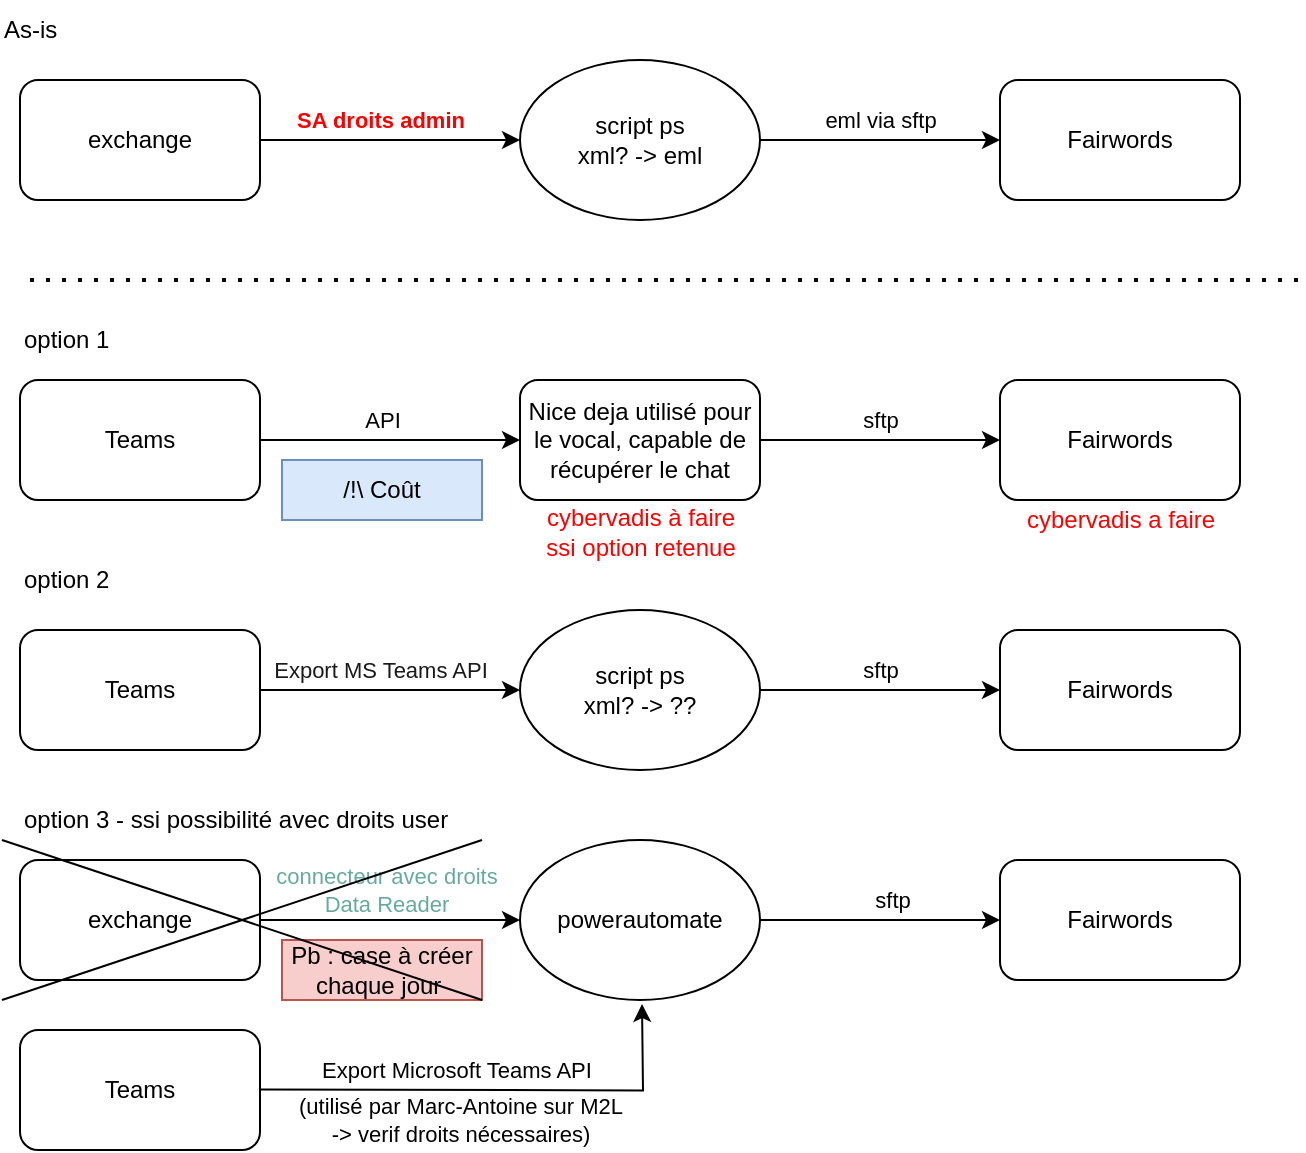 <mxfile version="24.8.6">
  <diagram name="Page-1" id="-NQqGa7E1M3-6K60d0Gt">
    <mxGraphModel dx="1434" dy="866" grid="1" gridSize="10" guides="1" tooltips="1" connect="1" arrows="1" fold="1" page="1" pageScale="1" pageWidth="827" pageHeight="1169" math="0" shadow="0">
      <root>
        <mxCell id="0" />
        <mxCell id="1" parent="0" />
        <mxCell id="W6dLWdIMpy2pHT6UL7xk-37" style="edgeStyle=orthogonalEdgeStyle;rounded=0;orthogonalLoop=1;jettySize=auto;html=1;exitX=1;exitY=0.5;exitDx=0;exitDy=0;entryX=0;entryY=0.5;entryDx=0;entryDy=0;" parent="1" source="W6dLWdIMpy2pHT6UL7xk-39" target="W6dLWdIMpy2pHT6UL7xk-43" edge="1">
          <mxGeometry relative="1" as="geometry" />
        </mxCell>
        <mxCell id="W6dLWdIMpy2pHT6UL7xk-38" value="SA droits admin" style="edgeLabel;html=1;align=center;verticalAlign=middle;resizable=0;points=[];fontStyle=1;fontColor=#FF0000;" parent="W6dLWdIMpy2pHT6UL7xk-37" vertex="1" connectable="0">
          <mxGeometry x="-0.25" y="1" relative="1" as="geometry">
            <mxPoint x="11" y="-9" as="offset" />
          </mxGeometry>
        </mxCell>
        <mxCell id="W6dLWdIMpy2pHT6UL7xk-39" value="exchange" style="rounded=1;whiteSpace=wrap;html=1;" parent="1" vertex="1">
          <mxGeometry x="129" y="110" width="120" height="60" as="geometry" />
        </mxCell>
        <mxCell id="W6dLWdIMpy2pHT6UL7xk-40" value="Fairwords" style="rounded=1;whiteSpace=wrap;html=1;" parent="1" vertex="1">
          <mxGeometry x="619" y="110" width="120" height="60" as="geometry" />
        </mxCell>
        <mxCell id="W6dLWdIMpy2pHT6UL7xk-41" style="edgeStyle=orthogonalEdgeStyle;rounded=0;orthogonalLoop=1;jettySize=auto;html=1;exitX=1;exitY=0.5;exitDx=0;exitDy=0;entryX=0;entryY=0.5;entryDx=0;entryDy=0;" parent="1" source="W6dLWdIMpy2pHT6UL7xk-43" target="W6dLWdIMpy2pHT6UL7xk-40" edge="1">
          <mxGeometry relative="1" as="geometry" />
        </mxCell>
        <mxCell id="W6dLWdIMpy2pHT6UL7xk-42" value="eml via sftp" style="edgeLabel;html=1;align=center;verticalAlign=middle;resizable=0;points=[];" parent="W6dLWdIMpy2pHT6UL7xk-41" vertex="1" connectable="0">
          <mxGeometry x="-0.286" relative="1" as="geometry">
            <mxPoint x="17" y="-10" as="offset" />
          </mxGeometry>
        </mxCell>
        <mxCell id="W6dLWdIMpy2pHT6UL7xk-43" value="script ps&lt;div&gt;xml? -&amp;gt; eml&lt;/div&gt;" style="ellipse;whiteSpace=wrap;html=1;" parent="1" vertex="1">
          <mxGeometry x="379" y="100" width="120" height="80" as="geometry" />
        </mxCell>
        <mxCell id="W6dLWdIMpy2pHT6UL7xk-44" style="edgeStyle=orthogonalEdgeStyle;rounded=0;orthogonalLoop=1;jettySize=auto;html=1;exitX=1;exitY=0.5;exitDx=0;exitDy=0;entryX=0;entryY=0.5;entryDx=0;entryDy=0;" parent="1" source="W6dLWdIMpy2pHT6UL7xk-46" target="W6dLWdIMpy2pHT6UL7xk-50" edge="1">
          <mxGeometry relative="1" as="geometry">
            <mxPoint x="329" y="280" as="targetPoint" />
          </mxGeometry>
        </mxCell>
        <mxCell id="W6dLWdIMpy2pHT6UL7xk-45" value="API" style="edgeLabel;html=1;align=center;verticalAlign=middle;resizable=0;points=[];" parent="W6dLWdIMpy2pHT6UL7xk-44" vertex="1" connectable="0">
          <mxGeometry x="-0.333" y="-2" relative="1" as="geometry">
            <mxPoint x="17" y="-12" as="offset" />
          </mxGeometry>
        </mxCell>
        <mxCell id="W6dLWdIMpy2pHT6UL7xk-46" value="Teams" style="rounded=1;whiteSpace=wrap;html=1;" parent="1" vertex="1">
          <mxGeometry x="129" y="260" width="120" height="60" as="geometry" />
        </mxCell>
        <mxCell id="W6dLWdIMpy2pHT6UL7xk-47" value="Fairwords" style="rounded=1;whiteSpace=wrap;html=1;" parent="1" vertex="1">
          <mxGeometry x="619" y="260" width="120" height="60" as="geometry" />
        </mxCell>
        <mxCell id="W6dLWdIMpy2pHT6UL7xk-48" style="edgeStyle=orthogonalEdgeStyle;rounded=0;orthogonalLoop=1;jettySize=auto;html=1;exitX=1;exitY=0.5;exitDx=0;exitDy=0;entryX=0;entryY=0.5;entryDx=0;entryDy=0;" parent="1" source="W6dLWdIMpy2pHT6UL7xk-50" target="W6dLWdIMpy2pHT6UL7xk-47" edge="1">
          <mxGeometry relative="1" as="geometry" />
        </mxCell>
        <mxCell id="W6dLWdIMpy2pHT6UL7xk-49" value="sftp" style="edgeLabel;html=1;align=center;verticalAlign=middle;resizable=0;points=[];" parent="W6dLWdIMpy2pHT6UL7xk-48" vertex="1" connectable="0">
          <mxGeometry x="-0.25" y="-2" relative="1" as="geometry">
            <mxPoint x="15" y="-12" as="offset" />
          </mxGeometry>
        </mxCell>
        <mxCell id="W6dLWdIMpy2pHT6UL7xk-50" value="Nice deja utilisé pour le vocal, capable de récupérer le chat" style="rounded=1;whiteSpace=wrap;html=1;" parent="1" vertex="1">
          <mxGeometry x="379" y="260" width="120" height="60" as="geometry" />
        </mxCell>
        <mxCell id="W6dLWdIMpy2pHT6UL7xk-51" value="option 1" style="text;html=1;align=left;verticalAlign=middle;whiteSpace=wrap;rounded=0;" parent="1" vertex="1">
          <mxGeometry x="129" y="225" width="60" height="30" as="geometry" />
        </mxCell>
        <mxCell id="W6dLWdIMpy2pHT6UL7xk-52" value="As-is" style="text;html=1;align=left;verticalAlign=middle;whiteSpace=wrap;rounded=0;" parent="1" vertex="1">
          <mxGeometry x="119" y="70" width="60" height="30" as="geometry" />
        </mxCell>
        <mxCell id="W6dLWdIMpy2pHT6UL7xk-57" value="option 2" style="text;html=1;align=left;verticalAlign=middle;whiteSpace=wrap;rounded=0;" parent="1" vertex="1">
          <mxGeometry x="129" y="345" width="220" height="30" as="geometry" />
        </mxCell>
        <mxCell id="W6dLWdIMpy2pHT6UL7xk-60" value="exchange" style="rounded=1;whiteSpace=wrap;html=1;" parent="1" vertex="1">
          <mxGeometry x="129" y="500" width="120" height="60" as="geometry" />
        </mxCell>
        <mxCell id="W6dLWdIMpy2pHT6UL7xk-58" style="edgeStyle=orthogonalEdgeStyle;rounded=0;orthogonalLoop=1;jettySize=auto;html=1;exitX=1;exitY=0.5;exitDx=0;exitDy=0;entryX=0;entryY=0.5;entryDx=0;entryDy=0;" parent="1" source="W6dLWdIMpy2pHT6UL7xk-60" target="W6dLWdIMpy2pHT6UL7xk-65" edge="1">
          <mxGeometry relative="1" as="geometry">
            <mxPoint x="379" y="480" as="targetPoint" />
          </mxGeometry>
        </mxCell>
        <mxCell id="W6dLWdIMpy2pHT6UL7xk-59" value="connecteur avec droits&lt;div&gt;Data Reader&lt;/div&gt;" style="edgeLabel;html=1;align=center;verticalAlign=middle;resizable=0;points=[];fontColor=#67AB9F;labelBackgroundColor=none;" parent="W6dLWdIMpy2pHT6UL7xk-58" vertex="1" connectable="0">
          <mxGeometry x="-0.036" y="-1" relative="1" as="geometry">
            <mxPoint y="-16" as="offset" />
          </mxGeometry>
        </mxCell>
        <mxCell id="W6dLWdIMpy2pHT6UL7xk-61" value="Fairwords" style="rounded=1;whiteSpace=wrap;html=1;" parent="1" vertex="1">
          <mxGeometry x="619" y="500" width="120" height="60" as="geometry" />
        </mxCell>
        <mxCell id="W6dLWdIMpy2pHT6UL7xk-62" value="option 3 - ssi possibilité avec droits user" style="text;html=1;align=left;verticalAlign=middle;whiteSpace=wrap;rounded=0;" parent="1" vertex="1">
          <mxGeometry x="129" y="465" width="220" height="30" as="geometry" />
        </mxCell>
        <mxCell id="W6dLWdIMpy2pHT6UL7xk-63" style="edgeStyle=orthogonalEdgeStyle;rounded=0;orthogonalLoop=1;jettySize=auto;html=1;entryX=0;entryY=0.5;entryDx=0;entryDy=0;" parent="1" source="W6dLWdIMpy2pHT6UL7xk-65" target="W6dLWdIMpy2pHT6UL7xk-61" edge="1">
          <mxGeometry relative="1" as="geometry" />
        </mxCell>
        <mxCell id="W6dLWdIMpy2pHT6UL7xk-64" value="sftp" style="edgeLabel;html=1;align=center;verticalAlign=middle;resizable=0;points=[];" parent="W6dLWdIMpy2pHT6UL7xk-63" vertex="1" connectable="0">
          <mxGeometry x="-0.077" y="-3" relative="1" as="geometry">
            <mxPoint x="10" y="-13" as="offset" />
          </mxGeometry>
        </mxCell>
        <mxCell id="W6dLWdIMpy2pHT6UL7xk-65" value="powerautomate" style="ellipse;whiteSpace=wrap;html=1;" parent="1" vertex="1">
          <mxGeometry x="379" y="490" width="120" height="80" as="geometry" />
        </mxCell>
        <mxCell id="W6dLWdIMpy2pHT6UL7xk-66" value="" style="endArrow=none;dashed=1;html=1;dashPattern=1 3;strokeWidth=2;rounded=0;" parent="1" edge="1">
          <mxGeometry width="50" height="50" relative="1" as="geometry">
            <mxPoint x="134" y="210" as="sourcePoint" />
            <mxPoint x="769" y="210" as="targetPoint" />
          </mxGeometry>
        </mxCell>
        <mxCell id="W6dLWdIMpy2pHT6UL7xk-69" value="cybervadis à faire&lt;div&gt;ssi option retenue&lt;/div&gt;" style="text;html=1;align=center;verticalAlign=middle;resizable=0;points=[];autosize=1;strokeColor=none;fillColor=none;fontColor=#FF0000;" parent="1" vertex="1">
          <mxGeometry x="379" y="316" width="120" height="40" as="geometry" />
        </mxCell>
        <mxCell id="W6dLWdIMpy2pHT6UL7xk-70" value="cybervadis a faire" style="text;html=1;align=center;verticalAlign=middle;resizable=0;points=[];autosize=1;strokeColor=none;fillColor=none;fontColor=#FF0000;" parent="1" vertex="1">
          <mxGeometry x="619" y="315" width="120" height="30" as="geometry" />
        </mxCell>
        <mxCell id="Kl5dcTFvaQ_aIkHCbyx2-1" value="Pb : case à créer chaque jour&amp;nbsp;" style="text;html=1;align=center;verticalAlign=middle;whiteSpace=wrap;rounded=0;fillColor=#f8cecc;strokeColor=#b85450;" parent="1" vertex="1">
          <mxGeometry x="260" y="540" width="100" height="30" as="geometry" />
        </mxCell>
        <mxCell id="Kl5dcTFvaQ_aIkHCbyx2-2" value="Teams" style="rounded=1;whiteSpace=wrap;html=1;" parent="1" vertex="1">
          <mxGeometry x="129" y="585" width="120" height="60" as="geometry" />
        </mxCell>
        <mxCell id="Kl5dcTFvaQ_aIkHCbyx2-3" style="edgeStyle=orthogonalEdgeStyle;rounded=0;orthogonalLoop=1;jettySize=auto;html=1;exitX=1;exitY=0.5;exitDx=0;exitDy=0;" parent="1" edge="1">
          <mxGeometry relative="1" as="geometry">
            <mxPoint x="440" y="572" as="targetPoint" />
            <mxPoint x="249" y="614.71" as="sourcePoint" />
          </mxGeometry>
        </mxCell>
        <mxCell id="Kl5dcTFvaQ_aIkHCbyx2-4" value="Export Microsoft Teams API" style="edgeLabel;html=1;align=center;verticalAlign=middle;resizable=0;points=[];" parent="Kl5dcTFvaQ_aIkHCbyx2-3" vertex="1" connectable="0">
          <mxGeometry x="-0.333" y="-2" relative="1" as="geometry">
            <mxPoint x="19" y="-12" as="offset" />
          </mxGeometry>
        </mxCell>
        <mxCell id="Kl5dcTFvaQ_aIkHCbyx2-5" value="" style="endArrow=none;html=1;rounded=0;" parent="1" edge="1">
          <mxGeometry width="50" height="50" relative="1" as="geometry">
            <mxPoint x="120" y="570" as="sourcePoint" />
            <mxPoint x="360" y="490" as="targetPoint" />
          </mxGeometry>
        </mxCell>
        <mxCell id="Kl5dcTFvaQ_aIkHCbyx2-7" value="" style="endArrow=none;html=1;rounded=0;entryX=1;entryY=1;entryDx=0;entryDy=0;" parent="1" target="Kl5dcTFvaQ_aIkHCbyx2-1" edge="1">
          <mxGeometry width="50" height="50" relative="1" as="geometry">
            <mxPoint x="120" y="490" as="sourcePoint" />
            <mxPoint x="360" y="580" as="targetPoint" />
          </mxGeometry>
        </mxCell>
        <mxCell id="Kl5dcTFvaQ_aIkHCbyx2-9" value="/!\ Coût" style="text;html=1;align=center;verticalAlign=middle;whiteSpace=wrap;rounded=0;fillColor=#dae8fc;strokeColor=#6c8ebf;" parent="1" vertex="1">
          <mxGeometry x="260" y="300" width="100" height="30" as="geometry" />
        </mxCell>
        <mxCell id="Kl5dcTFvaQ_aIkHCbyx2-10" value="(utilisé par Marc-Antoine sur M2L&lt;div&gt;-&amp;gt; verif droits nécessaires)&lt;/div&gt;" style="edgeLabel;html=1;align=center;verticalAlign=middle;resizable=0;points=[];" parent="1" vertex="1" connectable="0">
          <mxGeometry x="349.0" y="630.002" as="geometry" />
        </mxCell>
        <mxCell id="Kl5dcTFvaQ_aIkHCbyx2-11" style="edgeStyle=orthogonalEdgeStyle;rounded=0;orthogonalLoop=1;jettySize=auto;html=1;exitX=1;exitY=0.5;exitDx=0;exitDy=0;entryX=0;entryY=0.5;entryDx=0;entryDy=0;" parent="1" source="Kl5dcTFvaQ_aIkHCbyx2-13" target="Kl5dcTFvaQ_aIkHCbyx2-17" edge="1">
          <mxGeometry relative="1" as="geometry" />
        </mxCell>
        <mxCell id="Kl5dcTFvaQ_aIkHCbyx2-12" value="Export MS Teams API" style="edgeLabel;html=1;align=center;verticalAlign=middle;resizable=0;points=[];fontStyle=0;fontColor=#1A1A1A;" parent="Kl5dcTFvaQ_aIkHCbyx2-11" vertex="1" connectable="0">
          <mxGeometry x="-0.25" y="1" relative="1" as="geometry">
            <mxPoint x="11" y="-9" as="offset" />
          </mxGeometry>
        </mxCell>
        <mxCell id="Kl5dcTFvaQ_aIkHCbyx2-13" value="Teams" style="rounded=1;whiteSpace=wrap;html=1;" parent="1" vertex="1">
          <mxGeometry x="129" y="385" width="120" height="60" as="geometry" />
        </mxCell>
        <mxCell id="Kl5dcTFvaQ_aIkHCbyx2-14" value="Fairwords" style="rounded=1;whiteSpace=wrap;html=1;" parent="1" vertex="1">
          <mxGeometry x="619" y="385" width="120" height="60" as="geometry" />
        </mxCell>
        <mxCell id="Kl5dcTFvaQ_aIkHCbyx2-15" style="edgeStyle=orthogonalEdgeStyle;rounded=0;orthogonalLoop=1;jettySize=auto;html=1;exitX=1;exitY=0.5;exitDx=0;exitDy=0;entryX=0;entryY=0.5;entryDx=0;entryDy=0;" parent="1" source="Kl5dcTFvaQ_aIkHCbyx2-17" target="Kl5dcTFvaQ_aIkHCbyx2-14" edge="1">
          <mxGeometry relative="1" as="geometry" />
        </mxCell>
        <mxCell id="Kl5dcTFvaQ_aIkHCbyx2-16" value="sftp" style="edgeLabel;html=1;align=center;verticalAlign=middle;resizable=0;points=[];" parent="Kl5dcTFvaQ_aIkHCbyx2-15" vertex="1" connectable="0">
          <mxGeometry x="-0.286" relative="1" as="geometry">
            <mxPoint x="17" y="-10" as="offset" />
          </mxGeometry>
        </mxCell>
        <mxCell id="Kl5dcTFvaQ_aIkHCbyx2-17" value="script ps&lt;div&gt;xml? -&amp;gt; ??&lt;/div&gt;" style="ellipse;whiteSpace=wrap;html=1;" parent="1" vertex="1">
          <mxGeometry x="379" y="375" width="120" height="80" as="geometry" />
        </mxCell>
      </root>
    </mxGraphModel>
  </diagram>
</mxfile>
